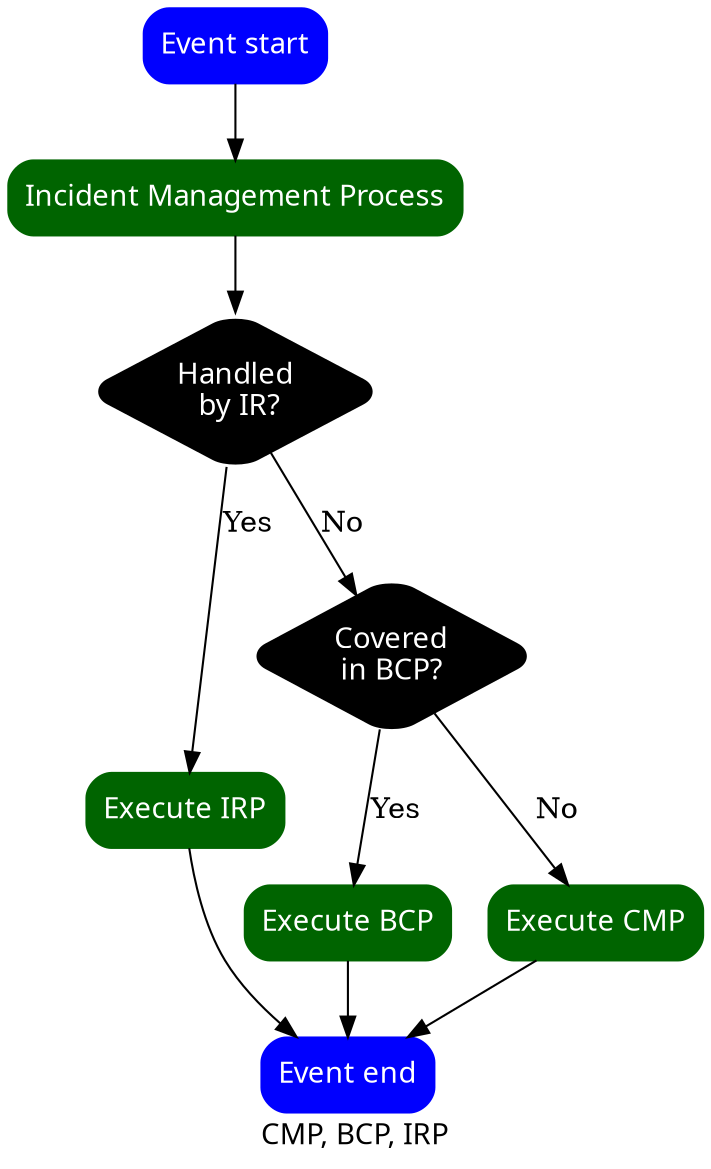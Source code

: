 digraph {
    fontname="Verdana";
    label = "CMP, BCP, IRP" 
    node[ fontname="Verdana", style="rounded,filled", shape="box", fontcolor="white",  ]

    event_start [ color="blue", label = "Event start"]
    event_end [ color="blue", label = "Event end"]
    irp [ color="darkgreen", label = "Incident Management Process"]
    irp_decision [ color="black", label="Handled\n by IR?", shape="diamond"]
    execute_irp [ color="darkgreen", label="Execute IRP"]
    bcp_decision [ color="black", label="Covered\nin BCP?", shape="diamond"]
    execute_bcp [ color="darkgreen", label="Execute BCP"]
    execute_cmp [ color="darkgreen", label="Execute CMP"]

    event_start -> irp
    irp -> irp_decision
    irp_decision -> execute_irp [ label="Yes"] 
    irp_decision -> bcp_decision [ label="No"]
    bcp_decision -> execute_bcp [ label = "Yes" ]
    bcp_decision -> execute_cmp[ label = "No" ]
    execute_irp -> event_end
    execute_bcp -> event_end
    execute_cmp -> event_end
    
    
}